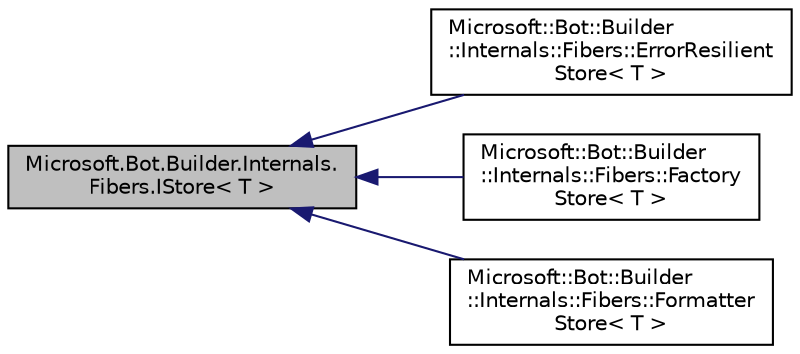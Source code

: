 digraph "Microsoft.Bot.Builder.Internals.Fibers.IStore&lt; T &gt;"
{
  edge [fontname="Helvetica",fontsize="10",labelfontname="Helvetica",labelfontsize="10"];
  node [fontname="Helvetica",fontsize="10",shape=record];
  rankdir="LR";
  Node1 [label="Microsoft.Bot.Builder.Internals.\lFibers.IStore\< T \>",height=0.2,width=0.4,color="black", fillcolor="grey75", style="filled", fontcolor="black"];
  Node1 -> Node2 [dir="back",color="midnightblue",fontsize="10",style="solid",fontname="Helvetica"];
  Node2 [label="Microsoft::Bot::Builder\l::Internals::Fibers::ErrorResilient\lStore\< T \>",height=0.2,width=0.4,color="black", fillcolor="white", style="filled",URL="$dd/d14/class_microsoft_1_1_bot_1_1_builder_1_1_internals_1_1_fibers_1_1_error_resilient_store.html"];
  Node1 -> Node3 [dir="back",color="midnightblue",fontsize="10",style="solid",fontname="Helvetica"];
  Node3 [label="Microsoft::Bot::Builder\l::Internals::Fibers::Factory\lStore\< T \>",height=0.2,width=0.4,color="black", fillcolor="white", style="filled",URL="$de/dcd/class_microsoft_1_1_bot_1_1_builder_1_1_internals_1_1_fibers_1_1_factory_store.html"];
  Node1 -> Node4 [dir="back",color="midnightblue",fontsize="10",style="solid",fontname="Helvetica"];
  Node4 [label="Microsoft::Bot::Builder\l::Internals::Fibers::Formatter\lStore\< T \>",height=0.2,width=0.4,color="black", fillcolor="white", style="filled",URL="$da/dd0/class_microsoft_1_1_bot_1_1_builder_1_1_internals_1_1_fibers_1_1_formatter_store.html"];
}
